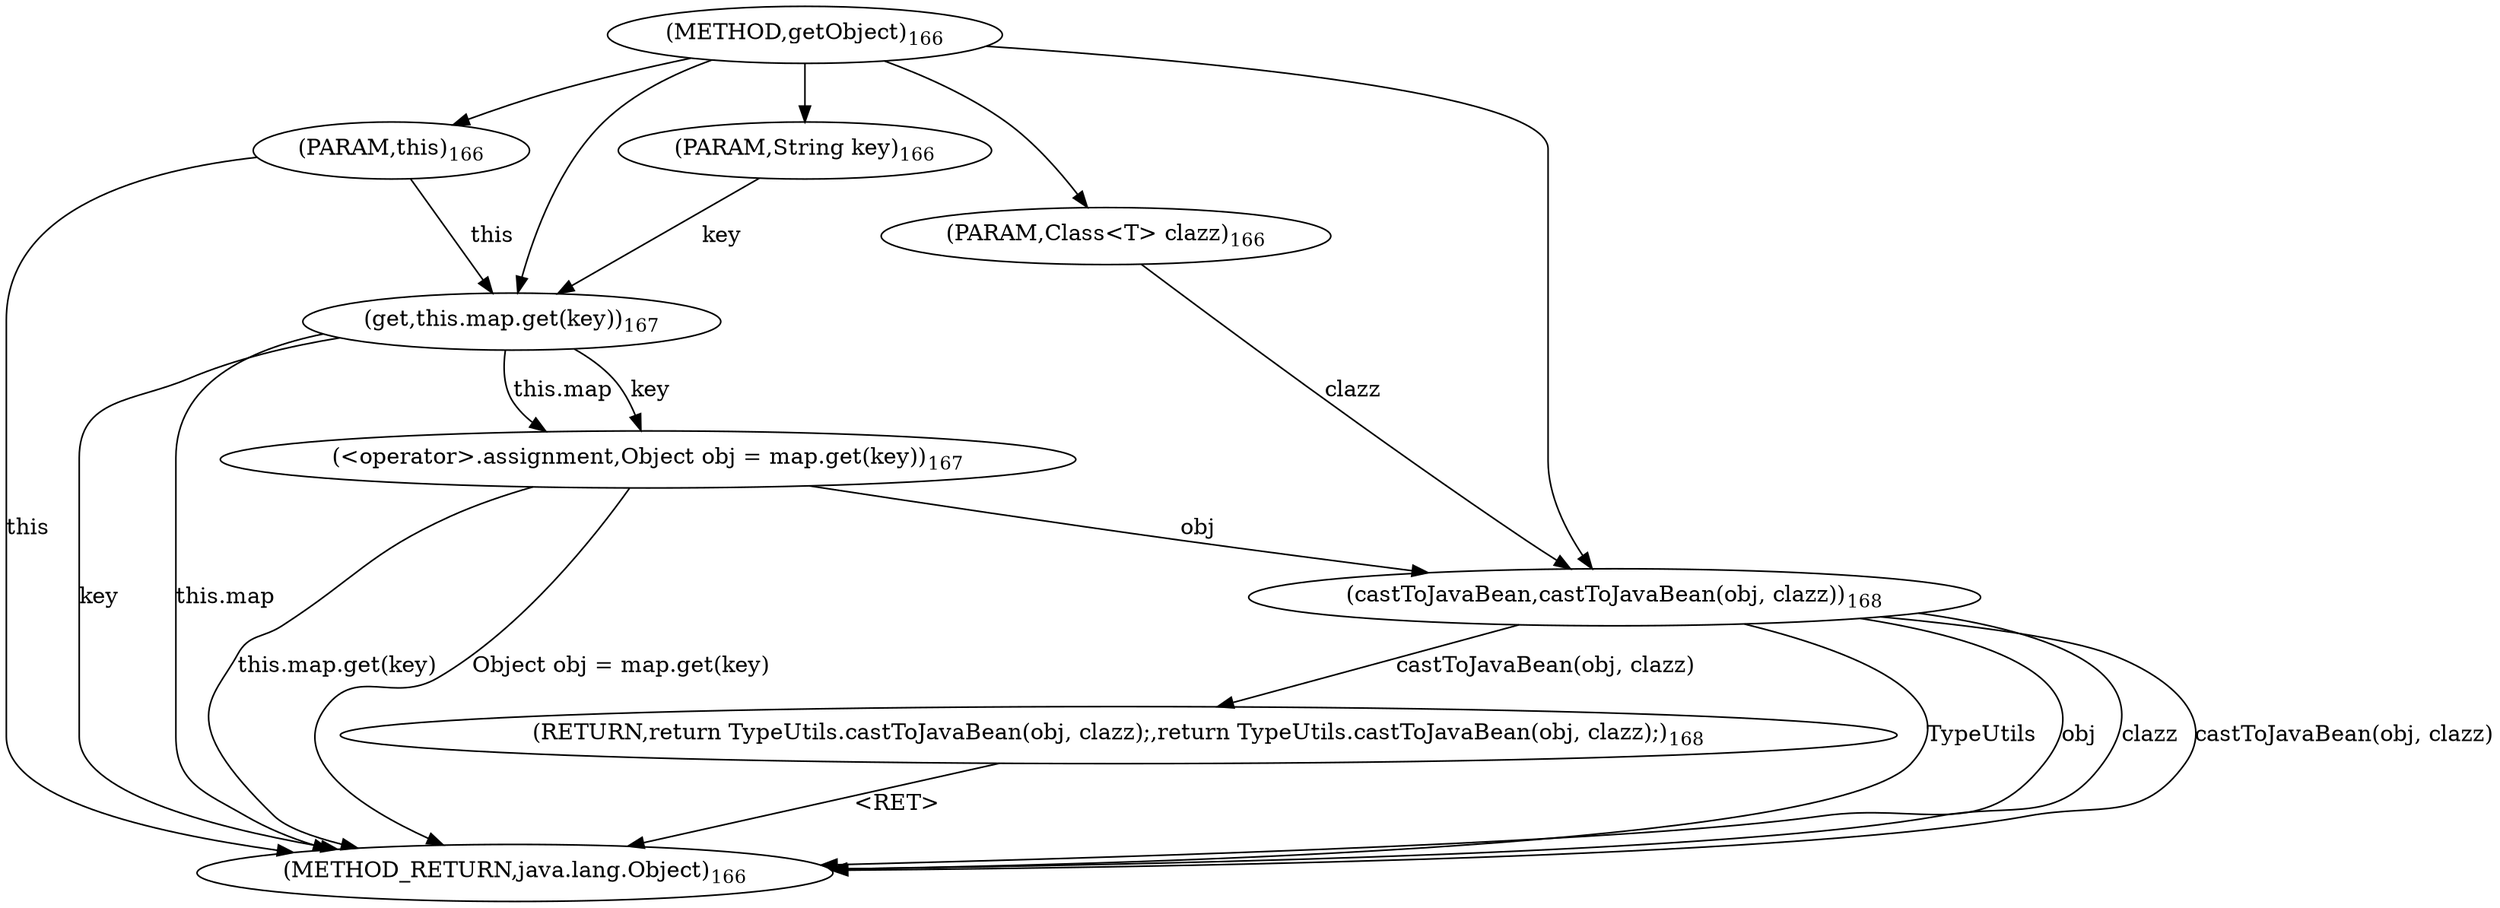 digraph "getObject" {  
"542" [label = <(METHOD,getObject)<SUB>166</SUB>> ]
"562" [label = <(METHOD_RETURN,java.lang.Object)<SUB>166</SUB>> ]
"543" [label = <(PARAM,this)<SUB>166</SUB>> ]
"544" [label = <(PARAM,String key)<SUB>166</SUB>> ]
"545" [label = <(PARAM,Class&lt;T&gt; clazz)<SUB>166</SUB>> ]
"548" [label = <(&lt;operator&gt;.assignment,Object obj = map.get(key))<SUB>167</SUB>> ]
"555" [label = <(RETURN,return TypeUtils.castToJavaBean(obj, clazz);,return TypeUtils.castToJavaBean(obj, clazz);)<SUB>168</SUB>> ]
"548" [label = <(&lt;operator&gt;.assignment,Object obj = map.get(key))<SUB>167</SUB>> ]
"548" [label = <(&lt;operator&gt;.assignment,Object obj = map.get(key))<SUB>167</SUB>> ]
"556" [label = <(castToJavaBean,castToJavaBean(obj, clazz))<SUB>168</SUB>> ]
"550" [label = <(get,this.map.get(key))<SUB>167</SUB>> ]
"550" [label = <(get,this.map.get(key))<SUB>167</SUB>> ]
"556" [label = <(castToJavaBean,castToJavaBean(obj, clazz))<SUB>168</SUB>> ]
"556" [label = <(castToJavaBean,castToJavaBean(obj, clazz))<SUB>168</SUB>> ]
"556" [label = <(castToJavaBean,castToJavaBean(obj, clazz))<SUB>168</SUB>> ]
  "555" -> "562"  [ label = "&lt;RET&gt;"] 
  "543" -> "562"  [ label = "this"] 
  "550" -> "562"  [ label = "this.map"] 
  "550" -> "562"  [ label = "key"] 
  "548" -> "562"  [ label = "this.map.get(key)"] 
  "548" -> "562"  [ label = "Object obj = map.get(key)"] 
  "556" -> "562"  [ label = "TypeUtils"] 
  "556" -> "562"  [ label = "obj"] 
  "556" -> "562"  [ label = "clazz"] 
  "556" -> "562"  [ label = "castToJavaBean(obj, clazz)"] 
  "542" -> "543" 
  "542" -> "544" 
  "542" -> "545" 
  "550" -> "548"  [ label = "this.map"] 
  "550" -> "548"  [ label = "key"] 
  "556" -> "555"  [ label = "castToJavaBean(obj, clazz)"] 
  "543" -> "550"  [ label = "this"] 
  "544" -> "550"  [ label = "key"] 
  "542" -> "550" 
  "542" -> "556" 
  "548" -> "556"  [ label = "obj"] 
  "545" -> "556"  [ label = "clazz"] 
}
